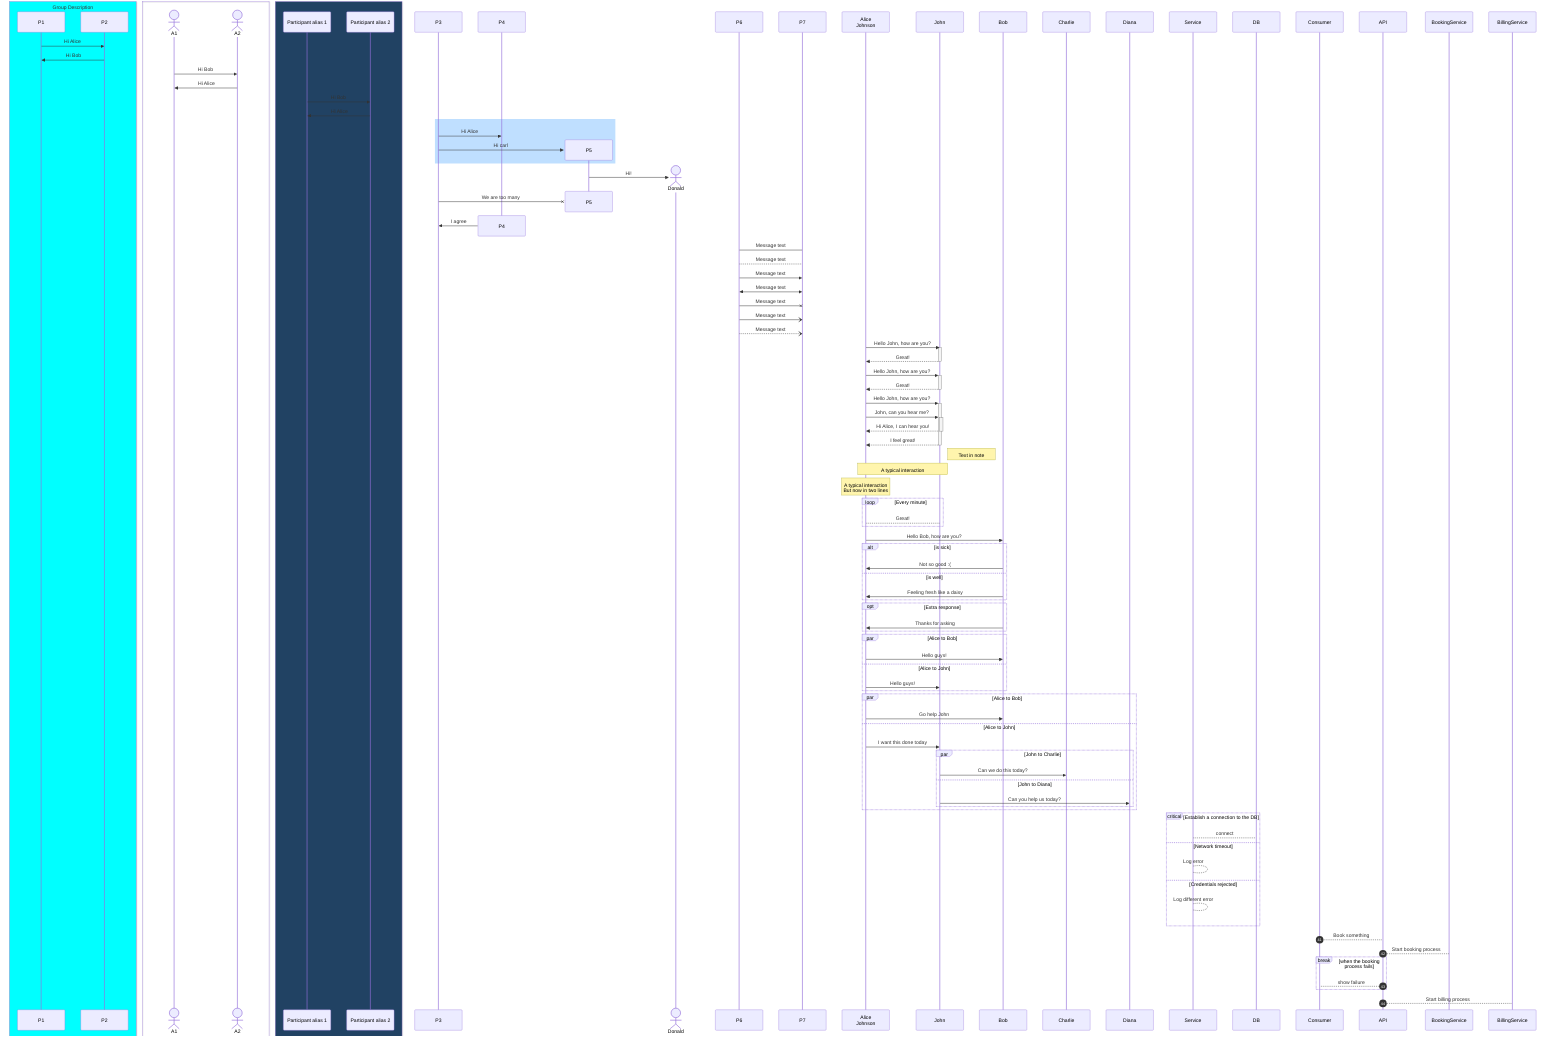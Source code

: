 sequenceDiagram
	box Aqua Group Description
		participant P1
		participant P2
	end
	P1->>P2: Hi Alice
	P2->>P1: Hi Bob

	box
		actor A1
		actor A2
	end
	A1->>A2: Hi Bob
	A2->>A1: Hi Alice

	box rgb(33,66,99)
		participant PA1 as Participant alias 1
		participant PA2 as Participant alias 2
	end
	PA1->>PA2: Hi Bob
	PA2->>PA1: Hi Alice

	participant P3
	participant P4
	rect rgb(191, 223, 255)
		P3->>P4: Hi Alice
		create participant P5
		P3->>P5: Hi carl
	end
	create actor A3 as Donald
	P5->>A3: Hi!
	destroy P5
    P3-xP5: We are too many
    destroy P4
	P4->>P3: I agree

	participant P6
	participant P7
	P6->P7:Message text
	P6-->P7:Message text
	P6->>P7:Message text
	P6<<->>P7:Message text
	P6-xP7:Message text
	P6-)P7:Message text
	P6--)P7:Message text

	participant Alice as Alice<br/>Johnson

	Alice->>John: Hello John, how are you?
	activate John
	John-->>Alice: Great!
	deactivate John

	Alice->>+John: Hello John, how are you?
	John-->>-Alice: Great!

	Alice->>+John: Hello John, how are you?
	Alice->>+John: John, can you hear me?
	John-->>-Alice: Hi Alice, I can hear you!
	John-->>-Alice: I feel great!

	Note right of John: Text in note
	Note over Alice,John: A typical interaction
	Note over Alice: A typical interaction<br/>But now in two lines

	loop Every minute
		John-->Alice: Great!
	end

	    Alice->>Bob: Hello Bob, how are you?
    alt is sick
        Bob->>Alice: Not so good :(
    else is well
        Bob->>Alice: Feeling fresh like a daisy
    end
    opt Extra response
        Bob->>Alice: Thanks for asking
    end

	par Alice to Bob
        Alice->>Bob: Hello guys!
    and Alice to John
        Alice->>John: Hello guys!
    end

	par Alice to Bob
        Alice->>Bob: Go help John
    and Alice to John
        Alice->>John: I want this done today
        par John to Charlie
            John->>Charlie: Can we do this today?
        and John to Diana
            John->>Diana: Can you help us today?
        end
    end

	critical Establish a connection to the DB
        Service-->DB: connect
    option Network timeout
        Service-->Service: Log error
    option Credentials rejected
        Service-->Service: Log different error
    end

	autonumber
	Consumer-->API: Book something
    API-->BookingService: Start booking process
    break when the booking process fails
        API-->Consumer: show failure
    end
    API-->BillingService: Start billing process

	%% this is a comment